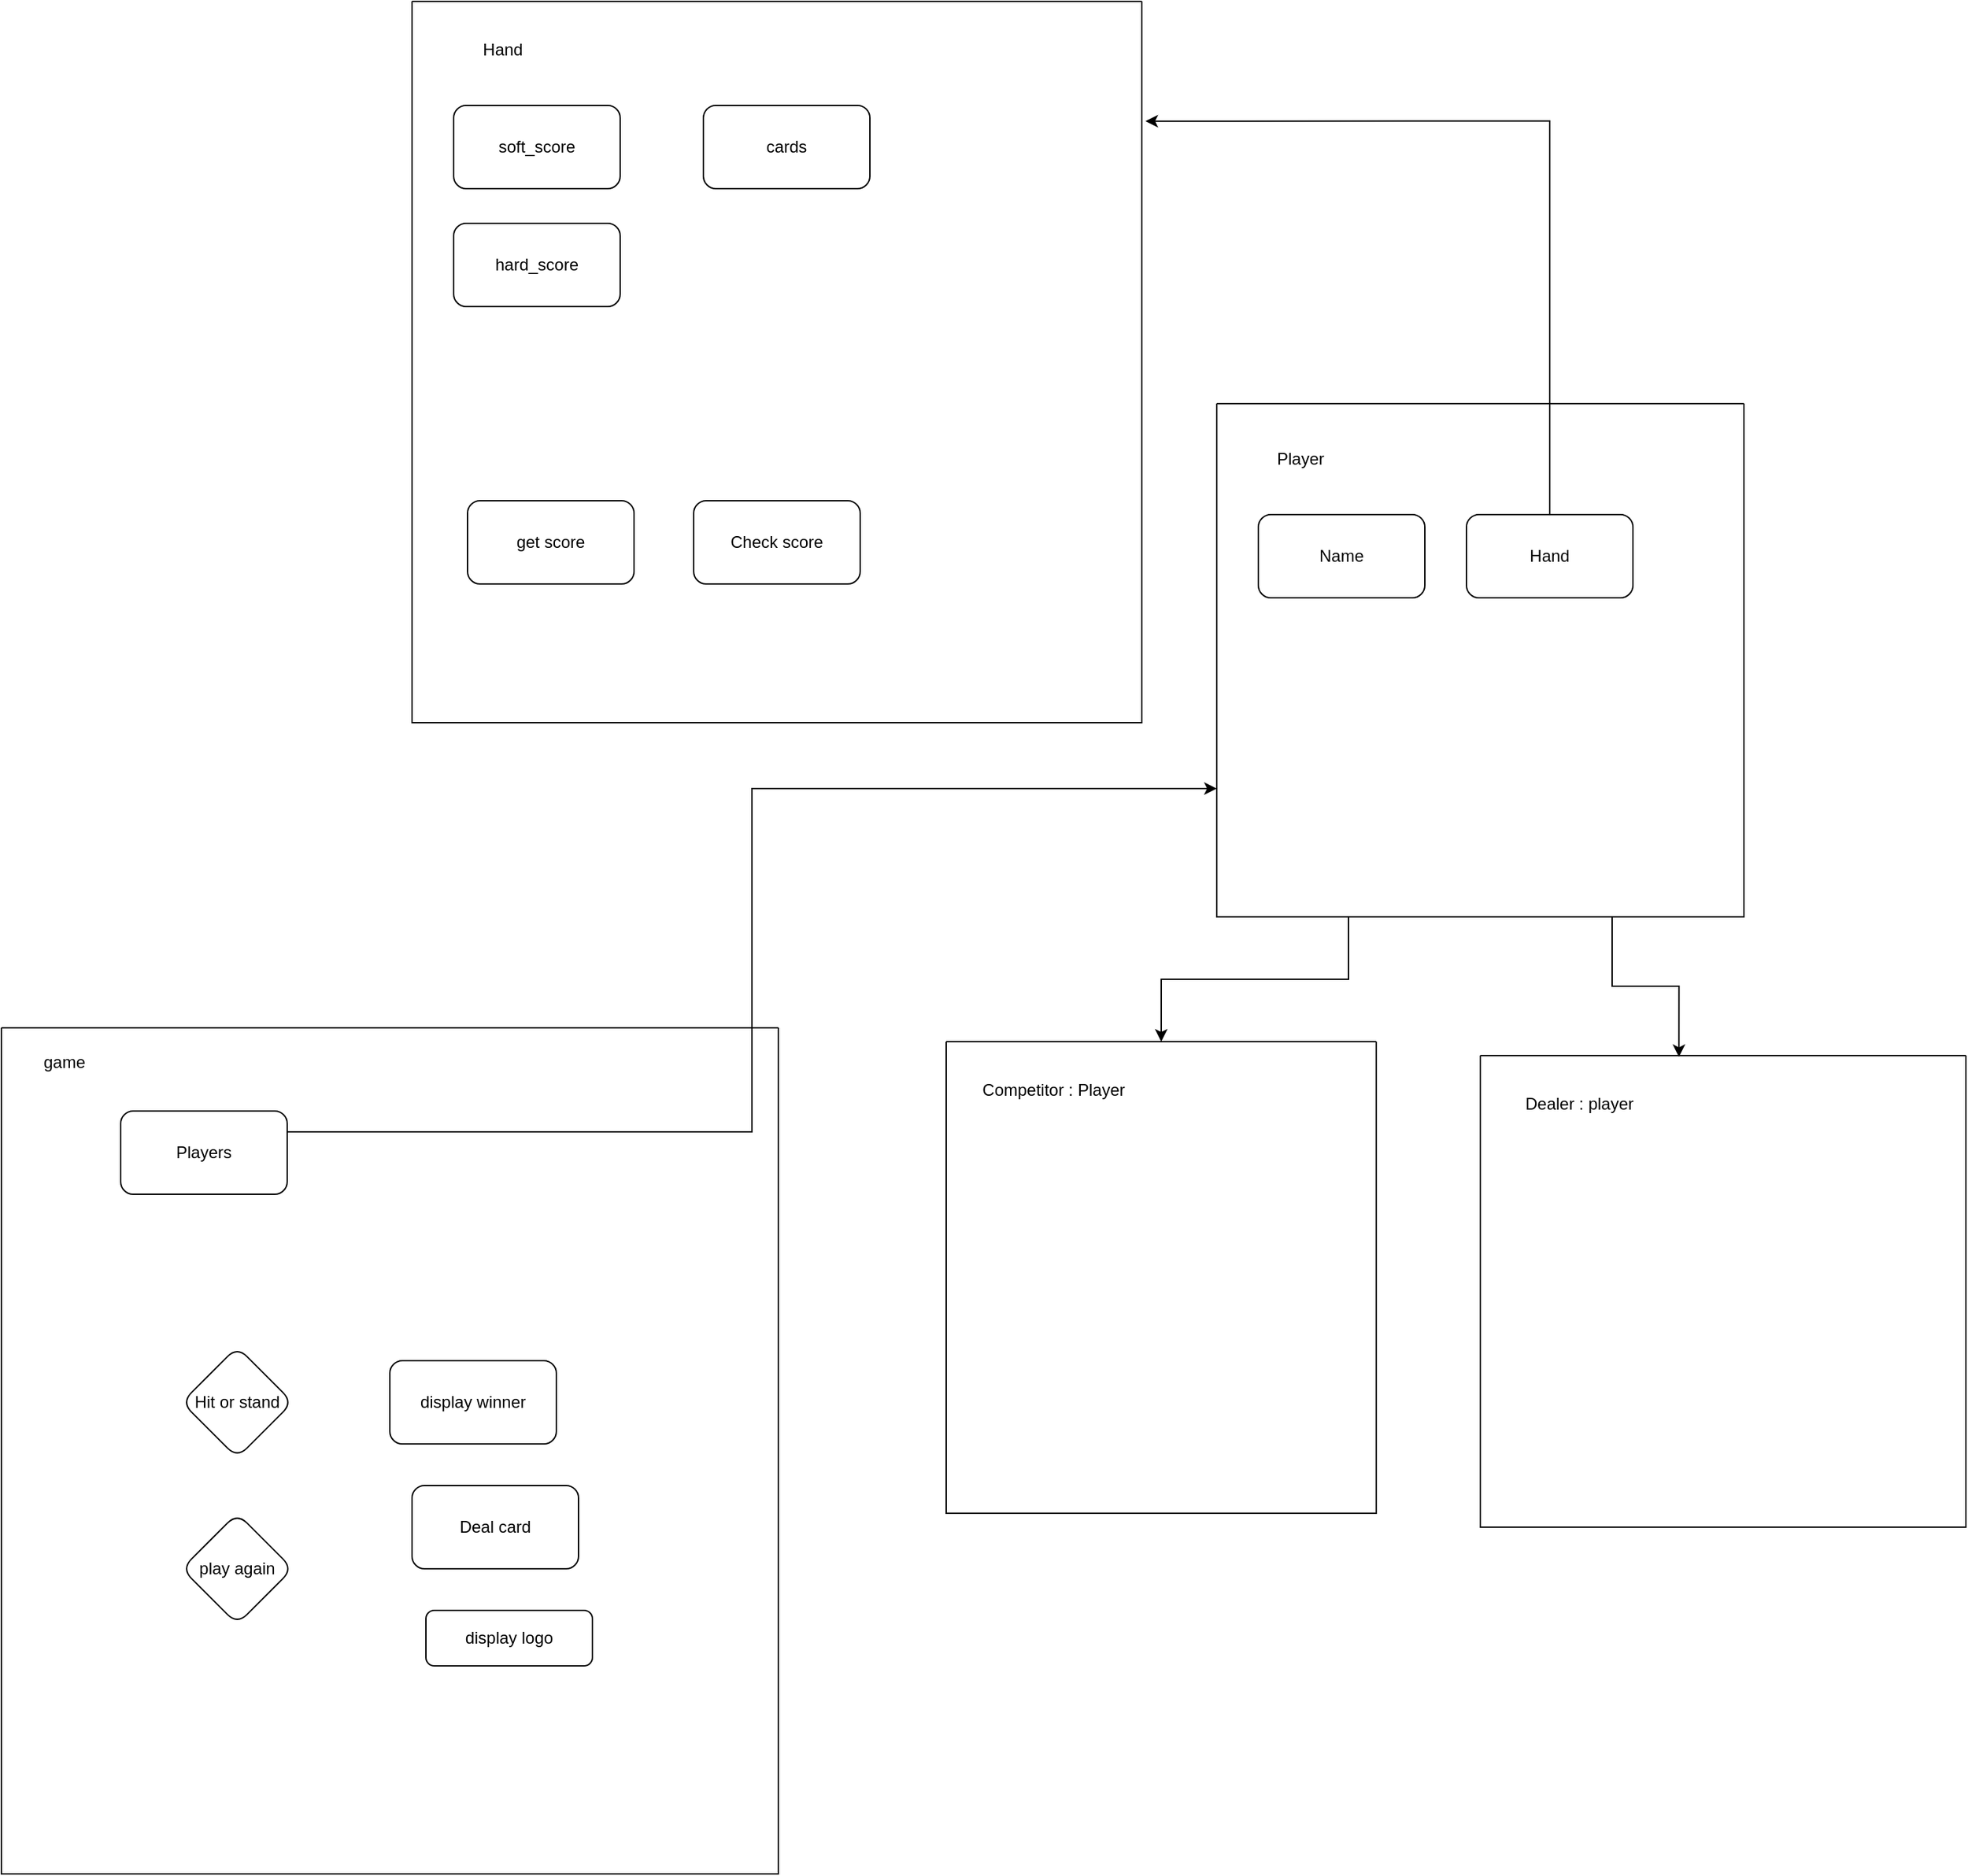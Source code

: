 <mxfile version="20.7.4" type="device"><diagram id="Q9a8AvLJE6tXbBqmRJRK" name="Page-1"><mxGraphModel dx="1687" dy="2162" grid="1" gridSize="10" guides="1" tooltips="1" connect="1" arrows="1" fold="1" page="1" pageScale="1" pageWidth="827" pageHeight="1169" math="0" shadow="0"><root><mxCell id="0"/><mxCell id="1" parent="0"/><mxCell id="kIZcKhU7g_OBuHYjO0U_-1" value="" style="swimlane;startSize=0;" parent="1" vertex="1"><mxGeometry x="134" y="110" width="560" height="610" as="geometry"/></mxCell><mxCell id="kIZcKhU7g_OBuHYjO0U_-2" value="game" style="text;html=1;align=center;verticalAlign=middle;resizable=0;points=[];autosize=1;strokeColor=none;fillColor=none;" parent="kIZcKhU7g_OBuHYjO0U_-1" vertex="1"><mxGeometry x="20" y="10" width="50" height="30" as="geometry"/></mxCell><mxCell id="kIZcKhU7g_OBuHYjO0U_-5" value="display logo" style="rounded=1;whiteSpace=wrap;html=1;fontSize=12;glass=0;strokeWidth=1;shadow=0;" parent="kIZcKhU7g_OBuHYjO0U_-1" vertex="1"><mxGeometry x="306" y="420" width="120" height="40" as="geometry"/></mxCell><mxCell id="kIZcKhU7g_OBuHYjO0U_-9" value="Players" style="rounded=1;whiteSpace=wrap;html=1;" parent="kIZcKhU7g_OBuHYjO0U_-1" vertex="1"><mxGeometry x="86" y="60" width="120" height="60" as="geometry"/></mxCell><mxCell id="kIZcKhU7g_OBuHYjO0U_-13" value="Hit or stand" style="rhombus;whiteSpace=wrap;html=1;rounded=1;glass=0;strokeWidth=1;shadow=0;" parent="kIZcKhU7g_OBuHYjO0U_-1" vertex="1"><mxGeometry x="130" y="230" width="80" height="80" as="geometry"/></mxCell><mxCell id="kIZcKhU7g_OBuHYjO0U_-14" value="play again" style="rhombus;whiteSpace=wrap;html=1;rounded=1;glass=0;strokeWidth=1;shadow=0;" parent="kIZcKhU7g_OBuHYjO0U_-1" vertex="1"><mxGeometry x="130" y="350" width="80" height="80" as="geometry"/></mxCell><mxCell id="kIZcKhU7g_OBuHYjO0U_-15" value="display winner" style="rounded=1;whiteSpace=wrap;html=1;" parent="kIZcKhU7g_OBuHYjO0U_-1" vertex="1"><mxGeometry x="280" y="240" width="120" height="60" as="geometry"/></mxCell><mxCell id="tGGdAOf61FxEkB5C2lG7-3" value="Deal card" style="rounded=1;whiteSpace=wrap;html=1;" parent="kIZcKhU7g_OBuHYjO0U_-1" vertex="1"><mxGeometry x="296" y="330" width="120" height="60" as="geometry"/></mxCell><mxCell id="kIZcKhU7g_OBuHYjO0U_-6" value="" style="swimlane;startSize=0;" parent="1" vertex="1"><mxGeometry x="815" y="120" width="310" height="340" as="geometry"/></mxCell><mxCell id="kIZcKhU7g_OBuHYjO0U_-7" value="Competitor : Player" style="text;html=1;align=center;verticalAlign=middle;resizable=0;points=[];autosize=1;strokeColor=none;fillColor=none;" parent="kIZcKhU7g_OBuHYjO0U_-6" vertex="1"><mxGeometry x="12" y="20" width="130" height="30" as="geometry"/></mxCell><mxCell id="tGGdAOf61FxEkB5C2lG7-1" value="" style="swimlane;startSize=0;" parent="1" vertex="1"><mxGeometry x="430" y="-630" width="526" height="520" as="geometry"/></mxCell><mxCell id="tGGdAOf61FxEkB5C2lG7-2" value="Hand" style="text;html=1;align=center;verticalAlign=middle;resizable=0;points=[];autosize=1;strokeColor=none;fillColor=none;" parent="tGGdAOf61FxEkB5C2lG7-1" vertex="1"><mxGeometry x="40" y="20" width="50" height="30" as="geometry"/></mxCell><mxCell id="jsaZBouVH9l8qYjlVjZY-8" value="cards" style="rounded=1;whiteSpace=wrap;html=1;" vertex="1" parent="tGGdAOf61FxEkB5C2lG7-1"><mxGeometry x="210" y="75" width="120" height="60" as="geometry"/></mxCell><mxCell id="jsaZBouVH9l8qYjlVjZY-3" value="soft_score" style="rounded=1;whiteSpace=wrap;html=1;" vertex="1" parent="tGGdAOf61FxEkB5C2lG7-1"><mxGeometry x="30" y="75" width="120" height="60" as="geometry"/></mxCell><mxCell id="jsaZBouVH9l8qYjlVjZY-4" value="hard_score" style="rounded=1;whiteSpace=wrap;html=1;" vertex="1" parent="tGGdAOf61FxEkB5C2lG7-1"><mxGeometry x="30" y="160" width="120" height="60" as="geometry"/></mxCell><mxCell id="kIZcKhU7g_OBuHYjO0U_-10" value="Check score" style="rounded=1;whiteSpace=wrap;html=1;" parent="tGGdAOf61FxEkB5C2lG7-1" vertex="1"><mxGeometry x="203" y="360" width="120" height="60" as="geometry"/></mxCell><mxCell id="kIZcKhU7g_OBuHYjO0U_-11" value="get score" style="rounded=1;whiteSpace=wrap;html=1;" parent="tGGdAOf61FxEkB5C2lG7-1" vertex="1"><mxGeometry x="40" y="360" width="120" height="60" as="geometry"/></mxCell><mxCell id="tGGdAOf61FxEkB5C2lG7-6" value="" style="swimlane;startSize=0;" parent="1" vertex="1"><mxGeometry x="1200" y="130" width="350" height="340" as="geometry"/></mxCell><mxCell id="tGGdAOf61FxEkB5C2lG7-7" value="Dealer : player" style="text;html=1;align=center;verticalAlign=middle;resizable=0;points=[];autosize=1;strokeColor=none;fillColor=none;" parent="tGGdAOf61FxEkB5C2lG7-6" vertex="1"><mxGeometry x="21" y="20" width="100" height="30" as="geometry"/></mxCell><mxCell id="tGGdAOf61FxEkB5C2lG7-10" style="edgeStyle=orthogonalEdgeStyle;rounded=0;orthogonalLoop=1;jettySize=auto;html=1;exitX=0.25;exitY=1;exitDx=0;exitDy=0;" parent="1" source="tGGdAOf61FxEkB5C2lG7-8" target="kIZcKhU7g_OBuHYjO0U_-6" edge="1"><mxGeometry relative="1" as="geometry"/></mxCell><mxCell id="tGGdAOf61FxEkB5C2lG7-11" style="edgeStyle=orthogonalEdgeStyle;rounded=0;orthogonalLoop=1;jettySize=auto;html=1;exitX=0.75;exitY=1;exitDx=0;exitDy=0;entryX=0.409;entryY=0.003;entryDx=0;entryDy=0;entryPerimeter=0;" parent="1" source="tGGdAOf61FxEkB5C2lG7-8" target="tGGdAOf61FxEkB5C2lG7-6" edge="1"><mxGeometry relative="1" as="geometry"/></mxCell><mxCell id="tGGdAOf61FxEkB5C2lG7-8" value="" style="swimlane;startSize=0;" parent="1" vertex="1"><mxGeometry x="1010" y="-340" width="380" height="370" as="geometry"/></mxCell><mxCell id="kIZcKhU7g_OBuHYjO0U_-12" value="Name" style="rounded=1;whiteSpace=wrap;html=1;" parent="tGGdAOf61FxEkB5C2lG7-8" vertex="1"><mxGeometry x="30" y="80" width="120" height="60" as="geometry"/></mxCell><mxCell id="tGGdAOf61FxEkB5C2lG7-4" value="Hand" style="rounded=1;whiteSpace=wrap;html=1;" parent="tGGdAOf61FxEkB5C2lG7-8" vertex="1"><mxGeometry x="180" y="80" width="120" height="60" as="geometry"/></mxCell><mxCell id="tGGdAOf61FxEkB5C2lG7-9" value="Player" style="text;html=1;align=center;verticalAlign=middle;resizable=0;points=[];autosize=1;strokeColor=none;fillColor=none;" parent="1" vertex="1"><mxGeometry x="1040" y="-315" width="60" height="30" as="geometry"/></mxCell><mxCell id="jsaZBouVH9l8qYjlVjZY-10" style="edgeStyle=orthogonalEdgeStyle;rounded=0;orthogonalLoop=1;jettySize=auto;html=1;exitX=0.5;exitY=0;exitDx=0;exitDy=0;entryX=1.005;entryY=0.166;entryDx=0;entryDy=0;entryPerimeter=0;" edge="1" parent="1" source="tGGdAOf61FxEkB5C2lG7-4" target="tGGdAOf61FxEkB5C2lG7-1"><mxGeometry relative="1" as="geometry"/></mxCell><mxCell id="jsaZBouVH9l8qYjlVjZY-11" style="edgeStyle=orthogonalEdgeStyle;rounded=0;orthogonalLoop=1;jettySize=auto;html=1;exitX=1;exitY=0.25;exitDx=0;exitDy=0;entryX=0;entryY=0.75;entryDx=0;entryDy=0;" edge="1" parent="1" source="kIZcKhU7g_OBuHYjO0U_-9" target="tGGdAOf61FxEkB5C2lG7-8"><mxGeometry relative="1" as="geometry"/></mxCell></root></mxGraphModel></diagram></mxfile>